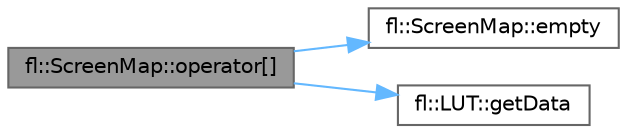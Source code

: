 digraph "fl::ScreenMap::operator[]"
{
 // LATEX_PDF_SIZE
  bgcolor="transparent";
  edge [fontname=Helvetica,fontsize=10,labelfontname=Helvetica,labelfontsize=10];
  node [fontname=Helvetica,fontsize=10,shape=box,height=0.2,width=0.4];
  rankdir="LR";
  Node1 [id="Node000001",label="fl::ScreenMap::operator[]",height=0.2,width=0.4,color="gray40", fillcolor="grey60", style="filled", fontcolor="black",tooltip=" "];
  Node1 -> Node2 [id="edge1_Node000001_Node000002",color="steelblue1",style="solid",tooltip=" "];
  Node2 [id="Node000002",label="fl::ScreenMap::empty",height=0.2,width=0.4,color="grey40", fillcolor="white", style="filled",URL="$d2/d78/classfl_1_1_screen_map.html#a731b439103cd924ba8de9a67250fce5d",tooltip=" "];
  Node1 -> Node3 [id="edge2_Node000001_Node000003",color="steelblue1",style="solid",tooltip=" "];
  Node3 [id="Node000003",label="fl::LUT::getData",height=0.2,width=0.4,color="grey40", fillcolor="white", style="filled",URL="$d6/d18/classfl_1_1_l_u_t.html#ae52357f86385abc5844a8d81ef50910a",tooltip=" "];
}
